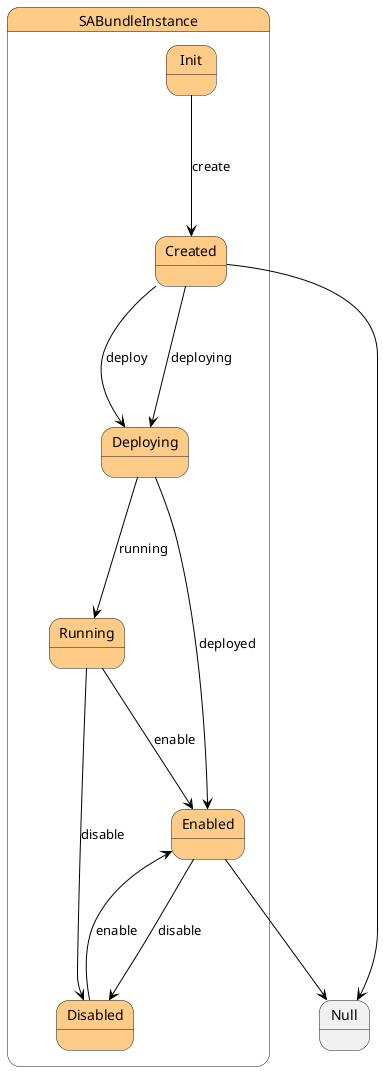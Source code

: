 @startuml



state SABundleInstance #ffcc88 {

    state Init #ffcc88 {
    }

    state Created #ffcc88 {
    }

    state Deploying #ffcc88 {
    }

    state Running #ffcc88 {
    }

    state Enabled #ffcc88 {
    }

    state Disabled #ffcc88 {
    }




Init -[#black]--> Created : create

Created -[#black]--> Deploying : deploy

Created -[#black]--> Deploying : deploying

Deploying -[#black]--> Enabled : deployed

Deploying -[#black]--> Running : running

Running -[#black]--> Enabled : enable

Running -[#black]--> Disabled : disable

Enabled -[#black]--> Disabled : disable

Disabled -[#black]--> Enabled : enable

}

 
 Created -[#black]--> Null
 
 
 Enabled -[#black]--> Null
 

@enduml
